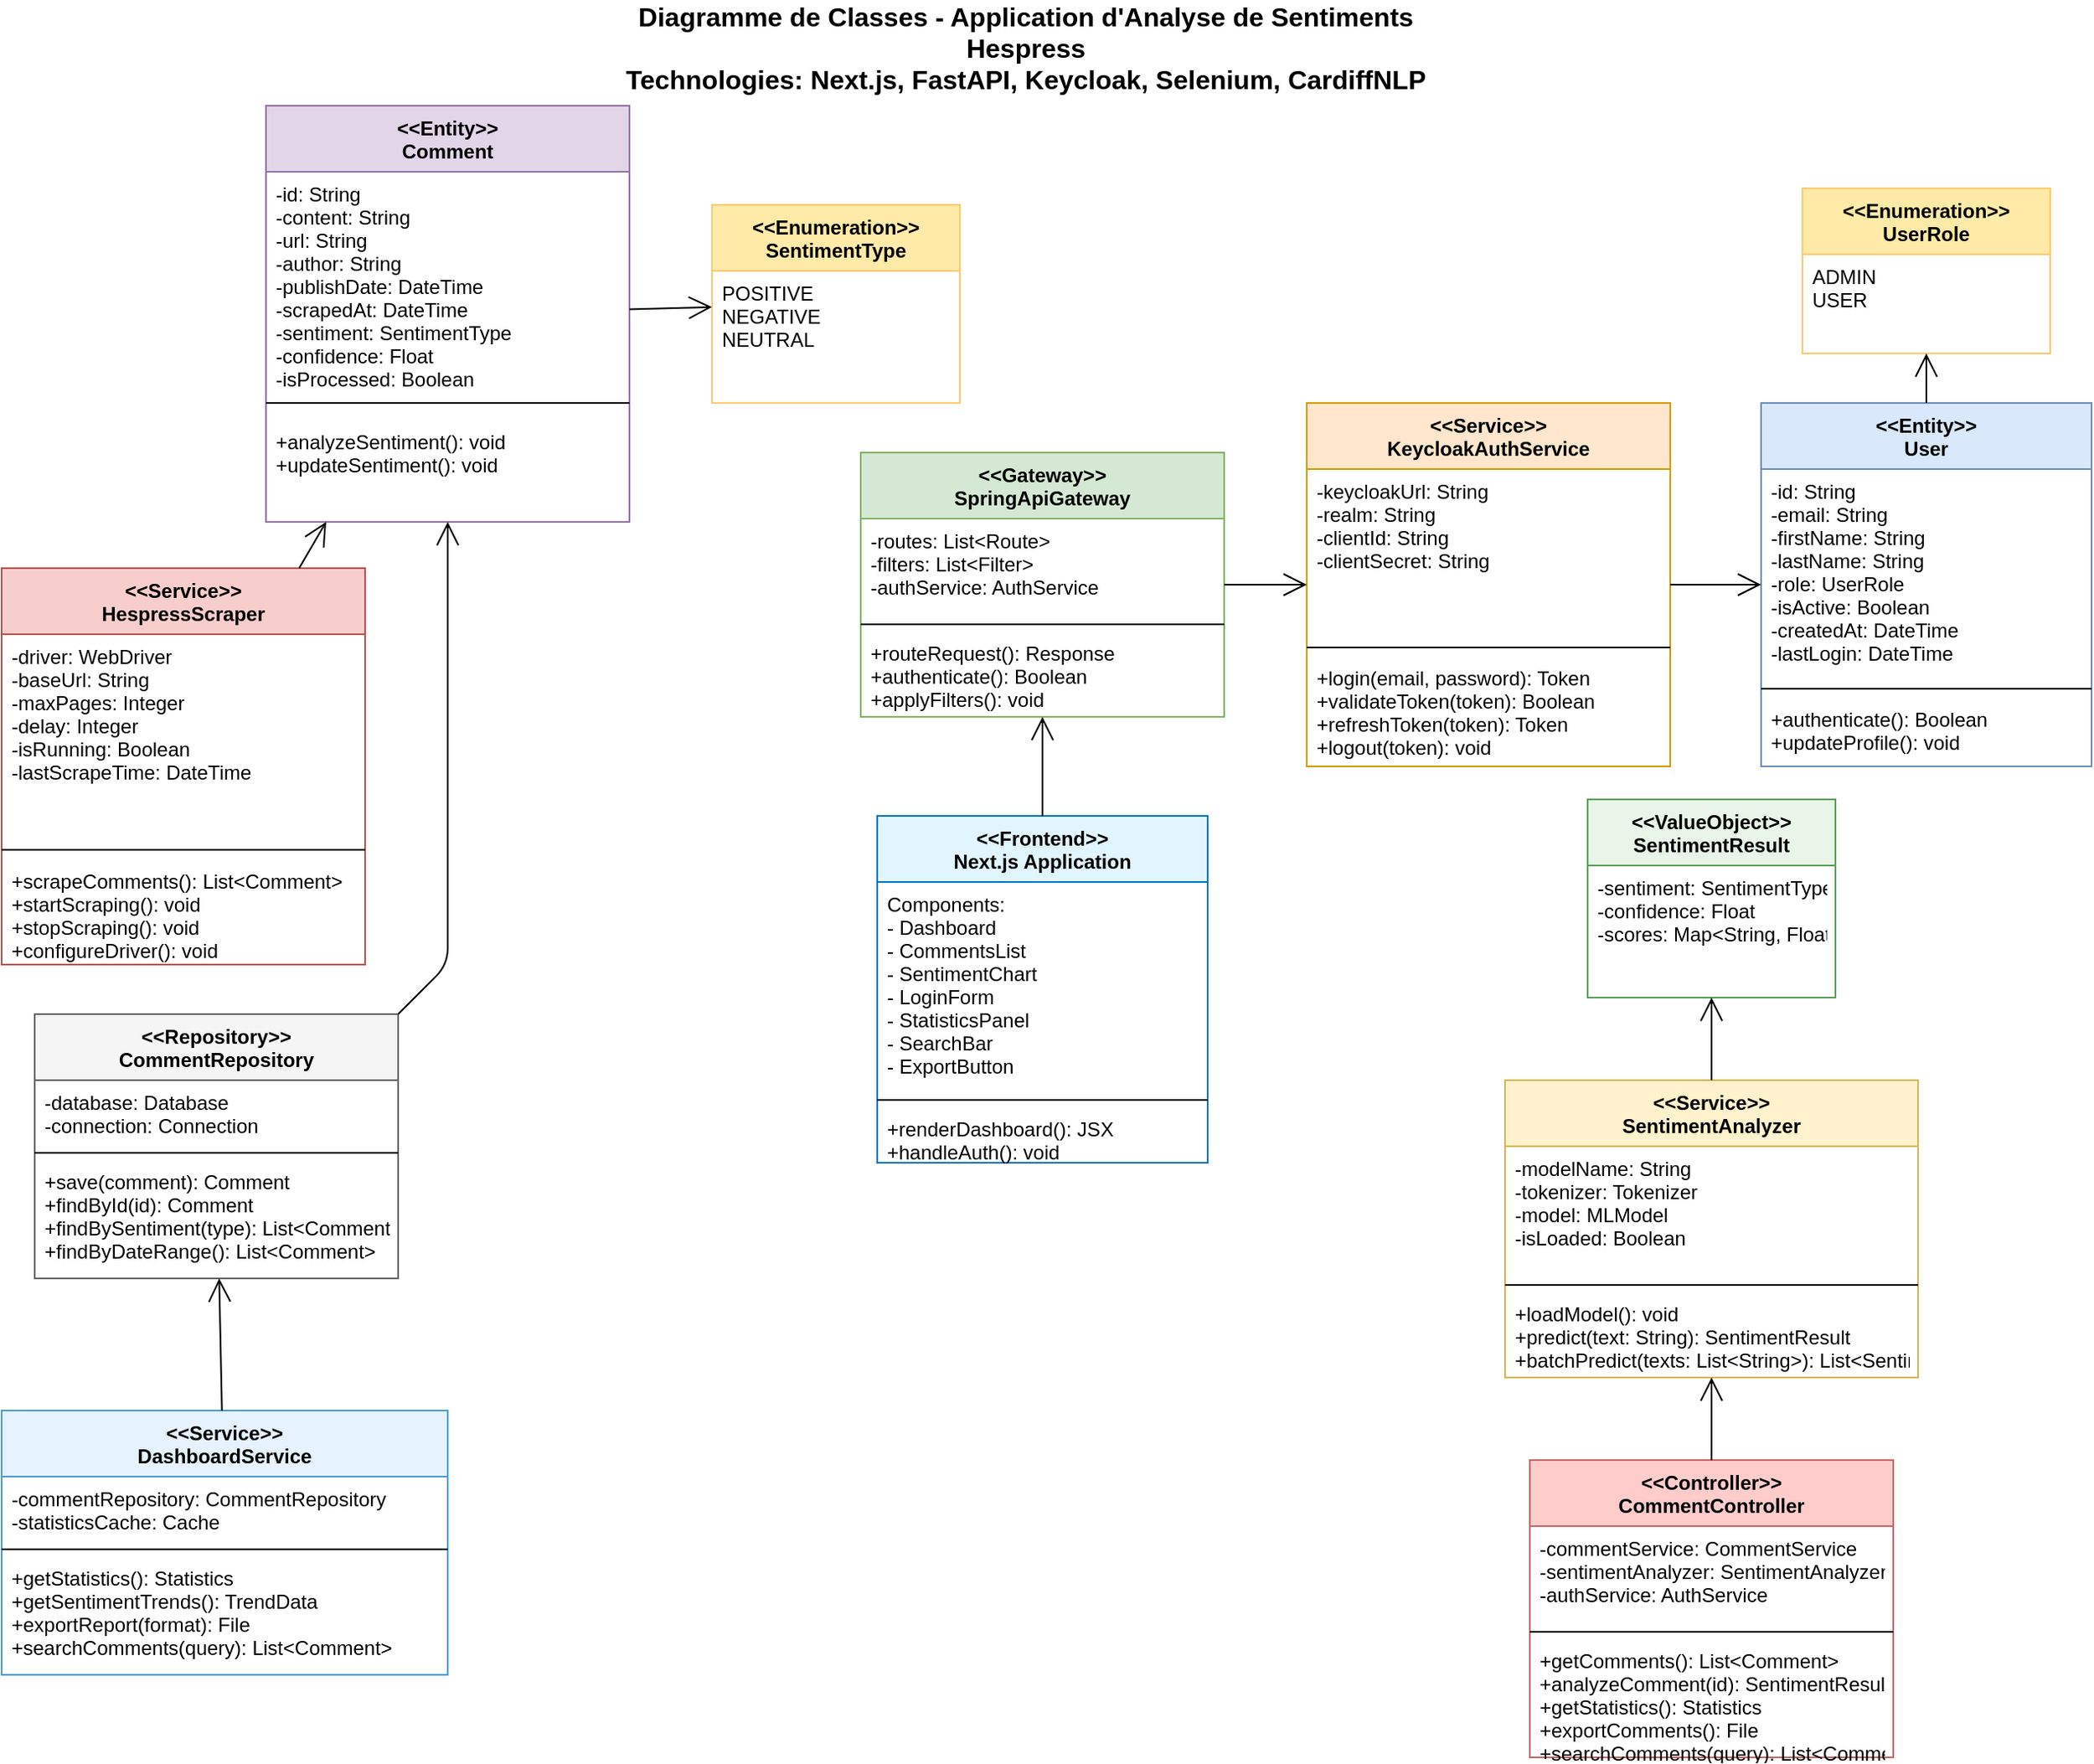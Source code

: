 <mxfile>
    <diagram name="Class Diagram - Sentiment Analysis App" id="class-diagram">
        <mxGraphModel dx="862" dy="1770" grid="1" gridSize="10" guides="1" tooltips="1" connect="1" arrows="1" fold="1" page="1" pageScale="1" pageWidth="1600" pageHeight="1200" math="0" shadow="0">
            <root>
                <mxCell id="0"/>
                <mxCell id="1" parent="0"/>
                <mxCell id="User" value="&lt;&lt;Entity&gt;&gt;&#xa;User" style="swimlane;fontStyle=1;align=center;verticalAlign=top;childLayout=tableLayout;horizontal=1;startSize=40;horizontalStack=0;resizeParent=1;resizeLast=0;collapsible=1;marginBottom=0;rounded=0;shadow=0;strokeWidth=1;fillColor=#dae8fc;strokeColor=#6c8ebf;" parent="1" vertex="1">
                    <mxGeometry x="1095" y="190" width="200" height="220" as="geometry"/>
                </mxCell>
                <mxCell id="User-attr" value="-id: String&#xa;-email: String&#xa;-firstName: String&#xa;-lastName: String&#xa;-role: UserRole&#xa;-isActive: Boolean&#xa;-createdAt: DateTime&#xa;-lastLogin: DateTime" style="text;strokeColor=none;fillColor=none;align=left;verticalAlign=top;spacingLeft=4;spacingRight=4;overflow=hidden;rotatable=0;points=[[0,0.5],[1,0.5]];portConstraint=eastwest;" parent="User" vertex="1">
                    <mxGeometry y="40" width="200" height="128" as="geometry"/>
                </mxCell>
                <mxCell id="User-line" value="" style="line;strokeWidth=1;fillColor=none;align=left;verticalAlign=middle;spacingTop=-1;spacingLeft=3;spacingRight=3;rotatable=0;labelPosition=right;points=[];portConstraint=eastwest;" parent="User" vertex="1">
                    <mxGeometry y="168" width="200" height="10" as="geometry"/>
                </mxCell>
                <mxCell id="User-methods" value="+authenticate(): Boolean&#xa;+updateProfile(): void" style="text;strokeColor=none;fillColor=none;align=left;verticalAlign=top;spacingLeft=4;spacingRight=4;overflow=hidden;rotatable=0;points=[[0,0.5],[1,0.5]];portConstraint=eastwest;" parent="User" vertex="1">
                    <mxGeometry y="178" width="200" height="42" as="geometry"/>
                </mxCell>
                <mxCell id="Comment" value="&lt;&lt;Entity&gt;&gt;&#xa;Comment" style="swimlane;fontStyle=1;align=center;verticalAlign=top;childLayout=tableLayout;horizontal=1;startSize=40;horizontalStack=0;resizeParent=1;resizeLast=0;collapsible=1;marginBottom=0;rounded=0;shadow=0;strokeWidth=1;fillColor=#e1d5e7;strokeColor=#9673a6;" parent="1" vertex="1">
                    <mxGeometry x="190" y="10" width="220" height="252" as="geometry"/>
                </mxCell>
                <mxCell id="Comment-attr" value="-id: String&#xa;-content: String&#xa;-url: String&#xa;-author: String&#xa;-publishDate: DateTime&#xa;-scrapedAt: DateTime&#xa;-sentiment: SentimentType&#xa;-confidence: Float&#xa;-isProcessed: Boolean" style="text;strokeColor=none;fillColor=none;align=left;verticalAlign=top;spacingLeft=4;spacingRight=4;overflow=hidden;rotatable=0;points=[[0,0.5],[1,0.5]];portConstraint=eastwest;" parent="Comment" vertex="1">
                    <mxGeometry y="40" width="220" height="130" as="geometry"/>
                </mxCell>
                <mxCell id="Comment-line" value="" style="line;strokeWidth=1;fillColor=none;align=left;verticalAlign=middle;spacingTop=-1;spacingLeft=3;spacingRight=3;rotatable=0;labelPosition=right;points=[];portConstraint=eastwest;" parent="Comment" vertex="1">
                    <mxGeometry y="170" width="220" height="20" as="geometry"/>
                </mxCell>
                <mxCell id="Comment-methods" value="+analyzeSentiment(): void&#xa;+updateSentiment(): void" style="text;strokeColor=none;fillColor=none;align=left;verticalAlign=top;spacingLeft=4;spacingRight=4;overflow=hidden;rotatable=0;points=[[0,0.5],[1,0.5]];portConstraint=eastwest;" parent="Comment" vertex="1">
                    <mxGeometry y="190" width="220" height="62" as="geometry"/>
                </mxCell>
                <mxCell id="SentimentAnalyzer" value="&lt;&lt;Service&gt;&gt;&#xa;SentimentAnalyzer" style="swimlane;fontStyle=1;align=center;verticalAlign=top;childLayout=tableLayout;horizontal=1;startSize=40;horizontalStack=0;resizeParent=1;resizeLast=0;collapsible=1;marginBottom=0;rounded=0;shadow=0;strokeWidth=1;fillColor=#fff2cc;strokeColor=#d6b656;" parent="1" vertex="1">
                    <mxGeometry x="940" y="600" width="250" height="180" as="geometry"/>
                </mxCell>
                <mxCell id="SentimentAnalyzer-attr" value="-modelName: String&#xa;-tokenizer: Tokenizer&#xa;-model: MLModel&#xa;-isLoaded: Boolean" style="text;strokeColor=none;fillColor=none;align=left;verticalAlign=top;spacingLeft=4;spacingRight=4;overflow=hidden;rotatable=0;points=[[0,0.5],[1,0.5]];portConstraint=eastwest;" parent="SentimentAnalyzer" vertex="1">
                    <mxGeometry y="40" width="250" height="80" as="geometry"/>
                </mxCell>
                <mxCell id="SentimentAnalyzer-line" value="" style="line;strokeWidth=1;fillColor=none;align=left;verticalAlign=middle;spacingTop=-1;spacingLeft=3;spacingRight=3;rotatable=0;labelPosition=right;points=[];portConstraint=eastwest;" parent="SentimentAnalyzer" vertex="1">
                    <mxGeometry y="120" width="250" height="8" as="geometry"/>
                </mxCell>
                <mxCell id="SentimentAnalyzer-methods" value="+loadModel(): void&#xa;+predict(text: String): SentimentResult&#xa;+batchPredict(texts: List&lt;String&gt;): List&lt;SentimentResult&gt;" style="text;strokeColor=none;fillColor=none;align=left;verticalAlign=top;spacingLeft=4;spacingRight=4;overflow=hidden;rotatable=0;points=[[0,0.5],[1,0.5]];portConstraint=eastwest;" parent="SentimentAnalyzer" vertex="1">
                    <mxGeometry y="128" width="250" height="52" as="geometry"/>
                </mxCell>
                <mxCell id="HespressScraper" value="&lt;&lt;Service&gt;&gt;&#xa;HespressScraper" style="swimlane;fontStyle=1;align=center;verticalAlign=top;childLayout=tableLayout;horizontal=1;startSize=40;horizontalStack=0;resizeParent=1;resizeLast=0;collapsible=1;marginBottom=0;rounded=0;shadow=0;strokeWidth=1;fillColor=#f8cecc;strokeColor=#b85450;" parent="1" vertex="1">
                    <mxGeometry x="30" y="290" width="220" height="240" as="geometry"/>
                </mxCell>
                <mxCell id="HespressScraper-attr" value="-driver: WebDriver&#xa;-baseUrl: String&#xa;-maxPages: Integer&#xa;-delay: Integer&#xa;-isRunning: Boolean&#xa;-lastScrapeTime: DateTime" style="text;strokeColor=none;fillColor=none;align=left;verticalAlign=top;spacingLeft=4;spacingRight=4;overflow=hidden;rotatable=0;points=[[0,0.5],[1,0.5]];portConstraint=eastwest;" parent="HespressScraper" vertex="1">
                    <mxGeometry y="40" width="220" height="125" as="geometry"/>
                </mxCell>
                <mxCell id="HespressScraper-line" value="" style="line;strokeWidth=1;fillColor=none;align=left;verticalAlign=middle;spacingTop=-1;spacingLeft=3;spacingRight=3;rotatable=0;labelPosition=right;points=[];portConstraint=eastwest;" parent="HespressScraper" vertex="1">
                    <mxGeometry y="165" width="220" height="11" as="geometry"/>
                </mxCell>
                <mxCell id="HespressScraper-methods" value="+scrapeComments(): List&lt;Comment&gt;&#xa;+startScraping(): void&#xa;+stopScraping(): void&#xa;+configureDriver(): void" style="text;strokeColor=none;fillColor=none;align=left;verticalAlign=top;spacingLeft=4;spacingRight=4;overflow=hidden;rotatable=0;points=[[0,0.5],[1,0.5]];portConstraint=eastwest;" parent="HespressScraper" vertex="1">
                    <mxGeometry y="176" width="220" height="64" as="geometry"/>
                </mxCell>
                <mxCell id="ApiGateway" value="&lt;&lt;Gateway&gt;&gt;&#xa;SpringApiGateway" style="swimlane;fontStyle=1;align=center;verticalAlign=top;childLayout=tableLayout;horizontal=1;startSize=40;horizontalStack=0;resizeParent=1;resizeLast=0;collapsible=1;marginBottom=0;rounded=0;shadow=0;strokeWidth=1;fillColor=#d5e8d4;strokeColor=#82b366;" parent="1" vertex="1">
                    <mxGeometry x="550" y="220" width="220" height="160" as="geometry"/>
                </mxCell>
                <mxCell id="ApiGateway-attr" value="-routes: List&lt;Route&gt;&#xa;-filters: List&lt;Filter&gt;&#xa;-authService: AuthService" style="text;strokeColor=none;fillColor=none;align=left;verticalAlign=top;spacingLeft=4;spacingRight=4;overflow=hidden;rotatable=0;points=[[0,0.5],[1,0.5]];portConstraint=eastwest;" parent="ApiGateway" vertex="1">
                    <mxGeometry y="40" width="220" height="60" as="geometry"/>
                </mxCell>
                <mxCell id="ApiGateway-line" value="" style="line;strokeWidth=1;fillColor=none;align=left;verticalAlign=middle;spacingTop=-1;spacingLeft=3;spacingRight=3;rotatable=0;labelPosition=right;points=[];portConstraint=eastwest;" parent="ApiGateway" vertex="1">
                    <mxGeometry y="100" width="220" height="8" as="geometry"/>
                </mxCell>
                <mxCell id="ApiGateway-methods" value="+routeRequest(): Response&#xa;+authenticate(): Boolean&#xa;+applyFilters(): void" style="text;strokeColor=none;fillColor=none;align=left;verticalAlign=top;spacingLeft=4;spacingRight=4;overflow=hidden;rotatable=0;points=[[0,0.5],[1,0.5]];portConstraint=eastwest;" parent="ApiGateway" vertex="1">
                    <mxGeometry y="108" width="220" height="52" as="geometry"/>
                </mxCell>
                <mxCell id="AuthService" value="&lt;&lt;Service&gt;&gt;&#xa;KeycloakAuthService" style="swimlane;fontStyle=1;align=center;verticalAlign=top;childLayout=tableLayout;horizontal=1;startSize=40;horizontalStack=0;resizeParent=1;resizeLast=0;collapsible=1;marginBottom=0;rounded=0;shadow=0;strokeWidth=1;fillColor=#ffe6cc;strokeColor=#d79b00;" parent="1" vertex="1">
                    <mxGeometry x="820" y="190" width="220" height="220" as="geometry"/>
                </mxCell>
                <mxCell id="AuthService-attr" value="-keycloakUrl: String&#xa;-realm: String&#xa;-clientId: String&#xa;-clientSecret: String" style="text;strokeColor=none;fillColor=none;align=left;verticalAlign=top;spacingLeft=4;spacingRight=4;overflow=hidden;rotatable=0;points=[[0,0.5],[1,0.5]];portConstraint=eastwest;" parent="AuthService" vertex="1">
                    <mxGeometry y="40" width="220" height="103" as="geometry"/>
                </mxCell>
                <mxCell id="AuthService-line" value="" style="line;strokeWidth=1;fillColor=none;align=left;verticalAlign=middle;spacingTop=-1;spacingLeft=3;spacingRight=3;rotatable=0;labelPosition=right;points=[];portConstraint=eastwest;" parent="AuthService" vertex="1">
                    <mxGeometry y="143" width="220" height="10" as="geometry"/>
                </mxCell>
                <mxCell id="AuthService-methods" value="+login(email, password): Token&#xa;+validateToken(token): Boolean&#xa;+refreshToken(token): Token&#xa;+logout(token): void" style="text;strokeColor=none;fillColor=none;align=left;verticalAlign=top;spacingLeft=4;spacingRight=4;overflow=hidden;rotatable=0;points=[[0,0.5],[1,0.5]];portConstraint=eastwest;" parent="AuthService" vertex="1">
                    <mxGeometry y="153" width="220" height="67" as="geometry"/>
                </mxCell>
                <mxCell id="CommentRepository" value="&lt;&lt;Repository&gt;&gt;&#xa;CommentRepository" style="swimlane;fontStyle=1;align=center;verticalAlign=top;childLayout=tableLayout;horizontal=1;startSize=40;horizontalStack=0;resizeParent=1;resizeLast=0;collapsible=1;marginBottom=0;rounded=0;shadow=0;strokeWidth=1;fillColor=#f5f5f5;strokeColor=#666666;" parent="1" vertex="1">
                    <mxGeometry x="50" y="560" width="220" height="160" as="geometry"/>
                </mxCell>
                <mxCell id="CommentRepository-attr" value="-database: Database&#xa;-connection: Connection" style="text;strokeColor=none;fillColor=none;align=left;verticalAlign=top;spacingLeft=4;spacingRight=4;overflow=hidden;rotatable=0;points=[[0,0.5],[1,0.5]];portConstraint=eastwest;" parent="CommentRepository" vertex="1">
                    <mxGeometry y="40" width="220" height="40" as="geometry"/>
                </mxCell>
                <mxCell id="CommentRepository-line" value="" style="line;strokeWidth=1;fillColor=none;align=left;verticalAlign=middle;spacingTop=-1;spacingLeft=3;spacingRight=3;rotatable=0;labelPosition=right;points=[];portConstraint=eastwest;" parent="CommentRepository" vertex="1">
                    <mxGeometry y="80" width="220" height="8" as="geometry"/>
                </mxCell>
                <mxCell id="CommentRepository-methods" value="+save(comment): Comment&#xa;+findById(id): Comment&#xa;+findBySentiment(type): List&lt;Comment&gt;&#xa;+findByDateRange(): List&lt;Comment&gt;" style="text;strokeColor=none;fillColor=none;align=left;verticalAlign=top;spacingLeft=4;spacingRight=4;overflow=hidden;rotatable=0;points=[[0,0.5],[1,0.5]];portConstraint=eastwest;" parent="CommentRepository" vertex="1">
                    <mxGeometry y="88" width="220" height="72" as="geometry"/>
                </mxCell>
                <mxCell id="DashboardService" value="&lt;&lt;Service&gt;&gt;&#xa;DashboardService" style="swimlane;fontStyle=1;align=center;verticalAlign=top;childLayout=tableLayout;horizontal=1;startSize=40;horizontalStack=0;resizeParent=1;resizeLast=0;collapsible=1;marginBottom=0;rounded=0;shadow=0;strokeWidth=1;fillColor=#e6f3ff;strokeColor=#4d9ddb;" parent="1" vertex="1">
                    <mxGeometry x="30" y="800" width="270" height="160" as="geometry"/>
                </mxCell>
                <mxCell id="DashboardService-attr" value="-commentRepository: CommentRepository&#xa;-statisticsCache: Cache" style="text;strokeColor=none;fillColor=none;align=left;verticalAlign=top;spacingLeft=4;spacingRight=4;overflow=hidden;rotatable=0;points=[[0,0.5],[1,0.5]];portConstraint=eastwest;" parent="DashboardService" vertex="1">
                    <mxGeometry y="40" width="270" height="40" as="geometry"/>
                </mxCell>
                <mxCell id="DashboardService-line" value="" style="line;strokeWidth=1;fillColor=none;align=left;verticalAlign=middle;spacingTop=-1;spacingLeft=3;spacingRight=3;rotatable=0;labelPosition=right;points=[];portConstraint=eastwest;" parent="DashboardService" vertex="1">
                    <mxGeometry y="80" width="270" height="8" as="geometry"/>
                </mxCell>
                <mxCell id="DashboardService-methods" value="+getStatistics(): Statistics&#xa;+getSentimentTrends(): TrendData&#xa;+exportReport(format): File&#xa;+searchComments(query): List&lt;Comment&gt;" style="text;strokeColor=none;fillColor=none;align=left;verticalAlign=top;spacingLeft=4;spacingRight=4;overflow=hidden;rotatable=0;points=[[0,0.5],[1,0.5]];portConstraint=eastwest;" parent="DashboardService" vertex="1">
                    <mxGeometry y="88" width="270" height="72" as="geometry"/>
                </mxCell>
                <mxCell id="CommentController" value="&lt;&lt;Controller&gt;&gt;&#xa;CommentController" style="swimlane;fontStyle=1;align=center;verticalAlign=top;childLayout=tableLayout;horizontal=1;startSize=40;horizontalStack=0;resizeParent=1;resizeLast=0;collapsible=1;marginBottom=0;rounded=0;shadow=0;strokeWidth=1;fillColor=#ffcccc;strokeColor=#cc6666;" parent="1" vertex="1">
                    <mxGeometry x="955" y="830" width="220" height="180" as="geometry"/>
                </mxCell>
                <mxCell id="CommentController-attr" value="-commentService: CommentService&#xa;-sentimentAnalyzer: SentimentAnalyzer&#xa;-authService: AuthService" style="text;strokeColor=none;fillColor=none;align=left;verticalAlign=top;spacingLeft=4;spacingRight=4;overflow=hidden;rotatable=0;points=[[0,0.5],[1,0.5]];portConstraint=eastwest;" parent="CommentController" vertex="1">
                    <mxGeometry y="40" width="220" height="60" as="geometry"/>
                </mxCell>
                <mxCell id="CommentController-line" value="" style="line;strokeWidth=1;fillColor=none;align=left;verticalAlign=middle;spacingTop=-1;spacingLeft=3;spacingRight=3;rotatable=0;labelPosition=right;points=[];portConstraint=eastwest;" parent="CommentController" vertex="1">
                    <mxGeometry y="100" width="220" height="8" as="geometry"/>
                </mxCell>
                <mxCell id="CommentController-methods" value="+getComments(): List&lt;Comment&gt;&#xa;+analyzeComment(id): SentimentResult&#xa;+getStatistics(): Statistics&#xa;+exportComments(): File&#xa;+searchComments(query): List&lt;Comment&gt;" style="text;strokeColor=none;fillColor=none;align=left;verticalAlign=top;spacingLeft=4;spacingRight=4;overflow=hidden;rotatable=0;points=[[0,0.5],[1,0.5]];portConstraint=eastwest;" parent="CommentController" vertex="1">
                    <mxGeometry y="108" width="220" height="72" as="geometry"/>
                </mxCell>
                <mxCell id="SentimentType" value="&lt;&lt;Enumeration&gt;&gt;&#xa;SentimentType" style="swimlane;fontStyle=1;align=center;verticalAlign=top;childLayout=tableLayout;horizontal=1;startSize=40;horizontalStack=0;resizeParent=1;resizeLast=0;collapsible=1;marginBottom=0;rounded=0;shadow=0;strokeWidth=1;fillColor=#ffeaa7;strokeColor=#fdcb6e;" parent="1" vertex="1">
                    <mxGeometry x="460" y="70" width="150" height="120" as="geometry"/>
                </mxCell>
                <mxCell id="SentimentType-values" value="POSITIVE&#xa;NEGATIVE&#xa;NEUTRAL" style="text;strokeColor=none;fillColor=none;align=left;verticalAlign=top;spacingLeft=4;spacingRight=4;overflow=hidden;rotatable=0;points=[[0,0.5],[1,0.5]];portConstraint=eastwest;" parent="SentimentType" vertex="1">
                    <mxGeometry y="40" width="150" height="80" as="geometry"/>
                </mxCell>
                <mxCell id="UserRole" value="&lt;&lt;Enumeration&gt;&gt;&#xa;UserRole" style="swimlane;fontStyle=1;align=center;verticalAlign=top;childLayout=tableLayout;horizontal=1;startSize=40;horizontalStack=0;resizeParent=1;resizeLast=0;collapsible=1;marginBottom=0;rounded=0;shadow=0;strokeWidth=1;fillColor=#ffeaa7;strokeColor=#fdcb6e;" parent="1" vertex="1">
                    <mxGeometry x="1120" y="60" width="150" height="100" as="geometry"/>
                </mxCell>
                <mxCell id="UserRole-values" value="ADMIN&#xa;USER" style="text;strokeColor=none;fillColor=none;align=left;verticalAlign=top;spacingLeft=4;spacingRight=4;overflow=hidden;rotatable=0;points=[[0,0.5],[1,0.5]];portConstraint=eastwest;" parent="UserRole" vertex="1">
                    <mxGeometry y="40" width="150" height="60" as="geometry"/>
                </mxCell>
                <mxCell id="SentimentResult" value="&lt;&lt;ValueObject&gt;&gt;&#xa;SentimentResult" style="swimlane;fontStyle=1;align=center;verticalAlign=top;childLayout=tableLayout;horizontal=1;startSize=40;horizontalStack=0;resizeParent=1;resizeLast=0;collapsible=1;marginBottom=0;rounded=0;shadow=0;strokeWidth=1;fillColor=#e8f5e8;strokeColor=#5a9e5a;" parent="1" vertex="1">
                    <mxGeometry x="990" y="430" width="150" height="120" as="geometry"/>
                </mxCell>
                <mxCell id="SentimentResult-attr" value="-sentiment: SentimentType&#xa;-confidence: Float&#xa;-scores: Map&lt;String, Float&gt;" style="text;strokeColor=none;fillColor=none;align=left;verticalAlign=top;spacingLeft=4;spacingRight=4;overflow=hidden;rotatable=0;points=[[0,0.5],[1,0.5]];portConstraint=eastwest;" parent="SentimentResult" vertex="1">
                    <mxGeometry y="40" width="150" height="80" as="geometry"/>
                </mxCell>
                <mxCell id="NextJSFrontend" value="&lt;&lt;Frontend&gt;&gt;&#xa;Next.js Application" style="swimlane;fontStyle=1;align=center;verticalAlign=top;childLayout=tableLayout;horizontal=1;startSize=40;horizontalStack=0;resizeParent=1;resizeLast=0;collapsible=1;marginBottom=0;rounded=0;shadow=0;strokeWidth=1;fillColor=#e1f5fe;strokeColor=#0277bd;" parent="1" vertex="1">
                    <mxGeometry x="560" y="440" width="200" height="210" as="geometry"/>
                </mxCell>
                <mxCell id="NextJSFrontend-components" value="Components:&#xa;- Dashboard&#xa;- CommentsList&#xa;- SentimentChart&#xa;- LoginForm&#xa;- StatisticsPanel&#xa;- SearchBar&#xa;- ExportButton" style="text;strokeColor=none;fillColor=none;align=left;verticalAlign=top;spacingLeft=4;spacingRight=4;overflow=hidden;rotatable=0;points=[[0,0.5],[1,0.5]];portConstraint=eastwest;" parent="NextJSFrontend" vertex="1">
                    <mxGeometry y="40" width="200" height="128" as="geometry"/>
                </mxCell>
                <mxCell id="NextJSFrontend-line" value="" style="line;strokeWidth=1;fillColor=none;align=left;verticalAlign=middle;spacingTop=-1;spacingLeft=3;spacingRight=3;rotatable=0;labelPosition=right;points=[];portConstraint=eastwest;" parent="NextJSFrontend" vertex="1">
                    <mxGeometry y="168" width="200" height="8" as="geometry"/>
                </mxCell>
                <mxCell id="NextJSFrontend-methods" value="+renderDashboard(): JSX&#xa;+handleAuth(): void" style="text;strokeColor=none;fillColor=none;align=left;verticalAlign=top;spacingLeft=4;spacingRight=4;overflow=hidden;rotatable=0;points=[[0,0.5],[1,0.5]];portConstraint=eastwest;" parent="NextJSFrontend" vertex="1">
                    <mxGeometry y="176" width="200" height="34" as="geometry"/>
                </mxCell>
                <mxCell id="user-role-rel" style="endArrow=open;endFill=1;endSize=12;html=1;" parent="1" source="User" target="UserRole" edge="1">
                    <mxGeometry width="160" relative="1" as="geometry">
                        <mxPoint x="270" y="130" as="sourcePoint"/>
                        <mxPoint x="430" y="130" as="targetPoint"/>
                    </mxGeometry>
                </mxCell>
                <mxCell id="comment-sentiment-rel" style="endArrow=open;endFill=1;endSize=12;html=1;" parent="1" source="Comment" target="SentimentType" edge="1">
                    <mxGeometry width="160" relative="1" as="geometry">
                        <mxPoint x="560" y="130" as="sourcePoint"/>
                        <mxPoint x="720" y="130" as="targetPoint"/>
                    </mxGeometry>
                </mxCell>
                <mxCell id="analyzer-result-rel" style="endArrow=open;endFill=1;endSize=12;html=1;" parent="1" source="SentimentAnalyzer" target="SentimentResult" edge="1">
                    <mxGeometry width="160" relative="1" as="geometry">
                        <mxPoint x="750" y="230" as="sourcePoint"/>
                        <mxPoint x="910" y="230" as="targetPoint"/>
                    </mxGeometry>
                </mxCell>
                <mxCell id="scraper-comment-rel" style="endArrow=open;endFill=1;endSize=12;html=1;" parent="1" source="HespressScraper" target="Comment" edge="1">
                    <mxGeometry width="160" relative="1" as="geometry">
                        <mxPoint x="270" y="350" as="sourcePoint"/>
                        <mxPoint x="430" y="350" as="targetPoint"/>
                    </mxGeometry>
                </mxCell>
                <mxCell id="repo-comment-rel" style="endArrow=open;endFill=1;endSize=12;html=1;exitX=1;exitY=0;exitDx=0;exitDy=0;" parent="1" source="CommentRepository" target="Comment" edge="1">
                    <mxGeometry width="160" relative="1" as="geometry">
                        <mxPoint x="170" y="530" as="sourcePoint"/>
                        <mxPoint x="430" y="560" as="targetPoint"/>
                        <Array as="points">
                            <mxPoint x="300" y="530"/>
                        </Array>
                    </mxGeometry>
                </mxCell>
                <mxCell id="dashboard-repo-rel" style="endArrow=open;endFill=1;endSize=12;html=1;" parent="1" source="DashboardService" target="CommentRepository" edge="1">
                    <mxGeometry width="160" relative="1" as="geometry">
                        <mxPoint x="320" y="640" as="sourcePoint"/>
                        <mxPoint x="270" y="640" as="targetPoint"/>
                    </mxGeometry>
                </mxCell>
                <mxCell id="controller-analyzer-rel" style="endArrow=open;endFill=1;endSize=12;html=1;" parent="1" source="CommentController" target="SentimentAnalyzer" edge="1">
                    <mxGeometry width="160" relative="1" as="geometry">
                        <mxPoint x="710" y="560" as="sourcePoint"/>
                        <mxPoint x="710" y="230" as="targetPoint"/>
                    </mxGeometry>
                </mxCell>
                <mxCell id="gateway-auth-rel" style="endArrow=open;endFill=1;endSize=12;html=1;" parent="1" source="ApiGateway" target="AuthService" edge="1">
                    <mxGeometry width="160" relative="1" as="geometry">
                        <mxPoint x="540" y="380" as="sourcePoint"/>
                        <mxPoint x="600" y="380" as="targetPoint"/>
                    </mxGeometry>
                </mxCell>
                <mxCell id="auth-user-rel" style="endArrow=open;endFill=1;endSize=12;html=1;" parent="1" source="AuthService" target="User" edge="1">
                    <mxGeometry width="160" relative="1" as="geometry">
                        <mxPoint x="600" y="300" as="sourcePoint"/>
                        <mxPoint x="250" y="150" as="targetPoint"/>
                    </mxGeometry>
                </mxCell>
                <mxCell id="frontend-gateway-rel" style="endArrow=open;endFill=1;endSize=12;html=1;" parent="1" source="NextJSFrontend" target="ApiGateway" edge="1">
                    <mxGeometry width="160" relative="1" as="geometry">
                        <mxPoint x="900" y="600" as="sourcePoint"/>
                        <mxPoint x="540" y="380" as="targetPoint"/>
                    </mxGeometry>
                </mxCell>
                <mxCell id="title" value="Diagramme de Classes - Application d&#39;Analyse de Sentiments Hespress&#xa;Technologies: Next.js, FastAPI, Keycloak, Selenium, CardiffNLP" style="text;html=1;strokeColor=none;fillColor=none;align=center;verticalAlign=middle;whiteSpace=wrap;rounded=0;fontSize=16;fontStyle=1;" parent="1" vertex="1">
                    <mxGeometry x="400" y="-50" width="500" height="50" as="geometry"/>
                </mxCell>
            </root>
        </mxGraphModel>
    </diagram>
</mxfile>